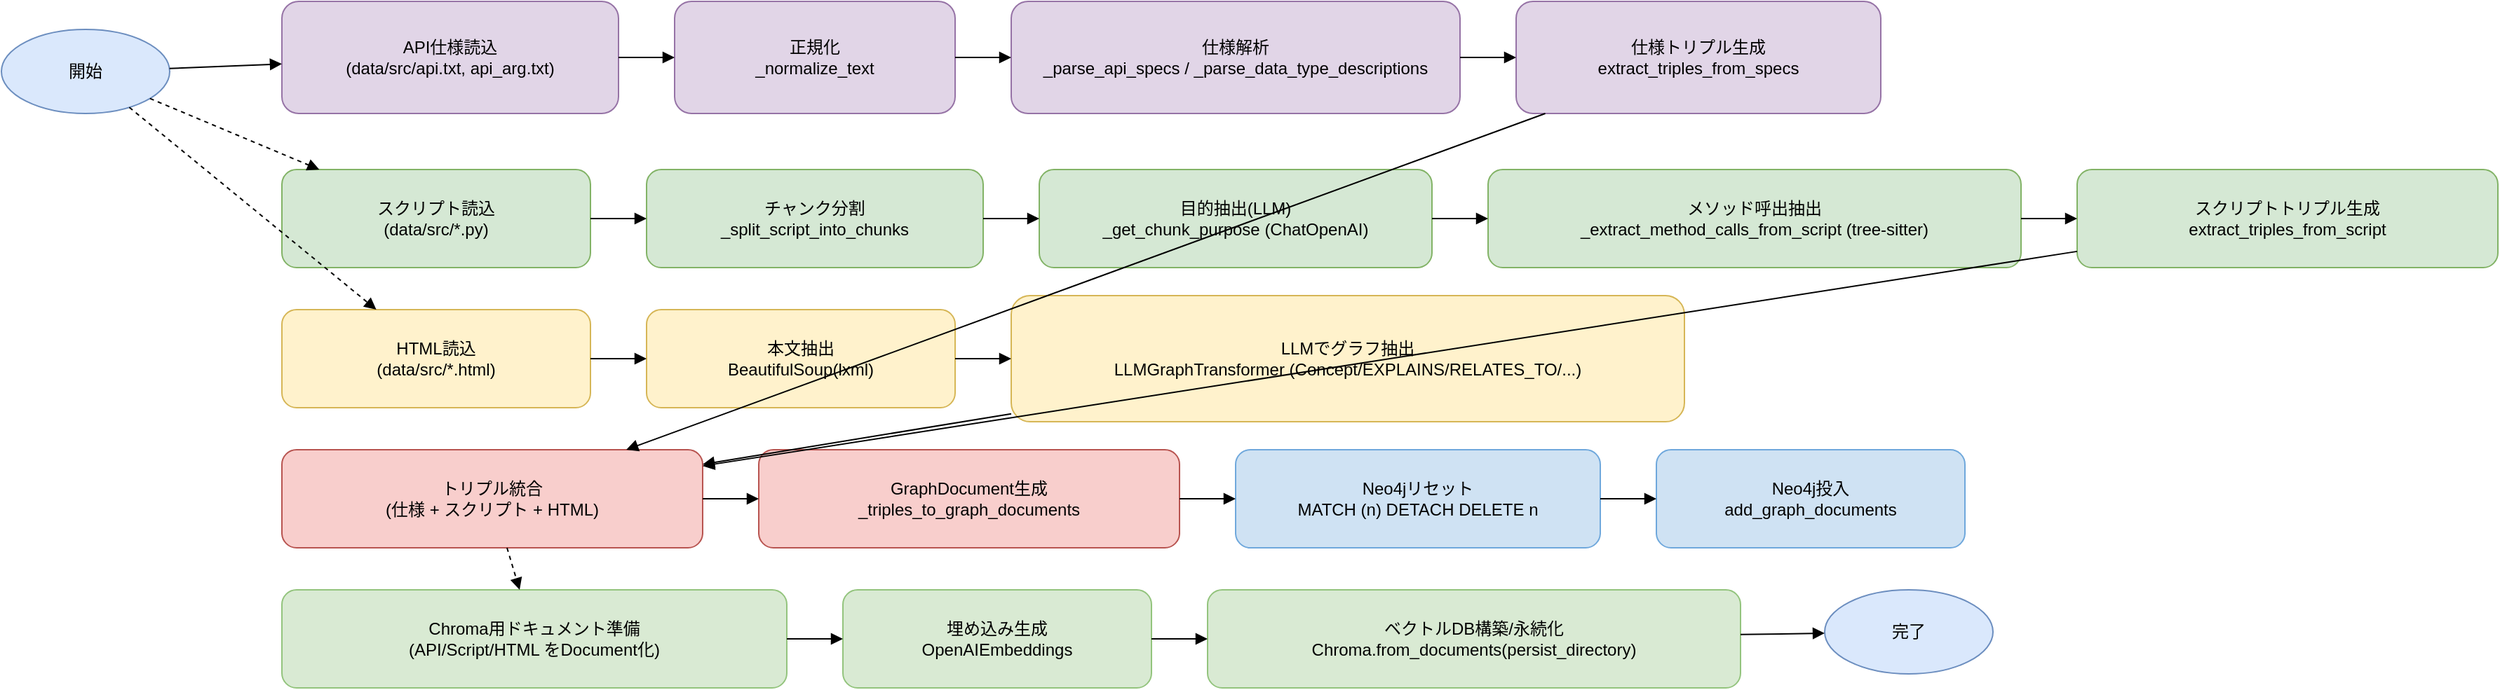 <mxfile version="24.7.9" type="device">
  <diagram id="ingest0924-workflow" name="ingest0924">
    <mxGraphModel dx="1200" dy="800" grid="1" gridSize="10" guides="1" tooltips="1" connect="1" arrows="1" fold="1" page="1" pageScale="1" pageWidth="1920" pageHeight="1080" math="0" shadow="0">
      <root>
        <mxCell id="0" />
        <mxCell id="1" parent="0" />

        <!-- Start -->
        <mxCell id="start" value="開始" style="ellipse;whiteSpace=wrap;html=1;fillColor=#dae8fc;strokeColor=#6c8ebf;" vertex="1" parent="1">
          <mxGeometry x="60" y="60" width="120" height="60" as="geometry" />
        </mxCell>

        <!-- Read API Specs -->
        <mxCell id="read_api" value="API仕様読込&#10;(data/src/api.txt, api_arg.txt)" style="rounded=1;whiteSpace=wrap;html=1;fillColor=#e1d5e7;strokeColor=#9673a6;" vertex="1" parent="1">
          <mxGeometry x="260" y="40" width="240" height="80" as="geometry" />
        </mxCell>
        <mxCell id="normalize_api" value="正規化&#10;_normalize_text" style="rounded=1;whiteSpace=wrap;html=1;fillColor=#e1d5e7;strokeColor=#9673a6;" vertex="1" parent="1">
          <mxGeometry x="540" y="40" width="200" height="80" as="geometry" />
        </mxCell>
        <mxCell id="parse_api" value="仕様解析&#10;_parse_api_specs / _parse_data_type_descriptions" style="rounded=1;whiteSpace=wrap;html=1;fillColor=#e1d5e7;strokeColor=#9673a6;" vertex="1" parent="1">
          <mxGeometry x="780" y="40" width="320" height="80" as="geometry" />
        </mxCell>
        <mxCell id="triples_api" value="仕様トリプル生成&#10;extract_triples_from_specs" style="rounded=1;whiteSpace=wrap;html=1;fillColor=#e1d5e7;strokeColor=#9673a6;" vertex="1" parent="1">
          <mxGeometry x="1140" y="40" width="260" height="80" as="geometry" />
        </mxCell>

        <!-- Read Script Examples -->
        <mxCell id="read_scripts" value="スクリプト読込&#10;(data/src/*.py)" style="rounded=1;whiteSpace=wrap;html=1;fillColor=#d5e8d4;strokeColor=#82b366;" vertex="1" parent="1">
          <mxGeometry x="260" y="160" width="220" height="70" as="geometry" />
        </mxCell>
        <mxCell id="chunk_scripts" value="チャンク分割&#10;_split_script_into_chunks" style="rounded=1;whiteSpace=wrap;html=1;fillColor=#d5e8d4;strokeColor=#82b366;" vertex="1" parent="1">
          <mxGeometry x="520" y="160" width="240" height="70" as="geometry" />
        </mxCell>
        <mxCell id="purpose_llm" value="目的抽出(LLM)&#10;_get_chunk_purpose (ChatOpenAI)" style="rounded=1;whiteSpace=wrap;html=1;fillColor=#d5e8d4;strokeColor=#82b366;" vertex="1" parent="1">
          <mxGeometry x="800" y="160" width="280" height="70" as="geometry" />
        </mxCell>
        <mxCell id="calls_treesitter" value="メソッド呼出抽出&#10;_extract_method_calls_from_script (tree-sitter)" style="rounded=1;whiteSpace=wrap;html=1;fillColor=#d5e8d4;strokeColor=#82b366;" vertex="1" parent="1">
          <mxGeometry x="1120" y="160" width="380" height="70" as="geometry" />
        </mxCell>
        <mxCell id="triples_script" value="スクリプトトリプル生成&#10;extract_triples_from_script" style="rounded=1;whiteSpace=wrap;html=1;fillColor=#d5e8d4;strokeColor=#82b366;" vertex="1" parent="1">
          <mxGeometry x="1540" y="160" width="300" height="70" as="geometry" />
        </mxCell>

        <!-- Read HTML Docs -->
        <mxCell id="read_html" value="HTML読込&#10;(data/src/*.html)" style="rounded=1;whiteSpace=wrap;html=1;fillColor=#fff2cc;strokeColor=#d6b656;" vertex="1" parent="1">
          <mxGeometry x="260" y="260" width="220" height="70" as="geometry" />
        </mxCell>
        <mxCell id="extract_text" value="本文抽出&#10;BeautifulSoup(lxml)" style="rounded=1;whiteSpace=wrap;html=1;fillColor=#fff2cc;strokeColor=#d6b656;" vertex="1" parent="1">
          <mxGeometry x="520" y="260" width="220" height="70" as="geometry" />
        </mxCell>
        <mxCell id="llm_graph" value="LLMでグラフ抽出&#10;LLMGraphTransformer (Concept/EXPLAINS/RELATES_TO/...)" style="rounded=1;whiteSpace=wrap;html=1;fillColor=#fff2cc;strokeColor=#d6b656;" vertex="1" parent="1">
          <mxGeometry x="780" y="250" width="480" height="90" as="geometry" />
        </mxCell>

        <!-- Integrate and Build GraphDocuments -->
        <mxCell id="integrate" value="トリプル統合&#10;(仕様 + スクリプト + HTML)" style="rounded=1;whiteSpace=wrap;html=1;fillColor=#f8cecc;strokeColor=#b85450;" vertex="1" parent="1">
          <mxGeometry x="260" y="360" width="300" height="70" as="geometry" />
        </mxCell>
        <mxCell id="gdocs" value="GraphDocument生成&#10;_triples_to_graph_documents" style="rounded=1;whiteSpace=wrap;html=1;fillColor=#f8cecc;strokeColor=#b85450;" vertex="1" parent="1">
          <mxGeometry x="600" y="360" width="300" height="70" as="geometry" />
        </mxCell>

        <!-- Neo4j Rebuild -->
        <mxCell id="neo4j_reset" value="Neo4jリセット&#10;MATCH (n) DETACH DELETE n" style="rounded=1;whiteSpace=wrap;html=1;fillColor=#cfe2f3;strokeColor=#6fa8dc;" vertex="1" parent="1">
          <mxGeometry x="940" y="360" width="260" height="70" as="geometry" />
        </mxCell>
        <mxCell id="neo4j_load" value="Neo4j投入&#10;add_graph_documents" style="rounded=1;whiteSpace=wrap;html=1;fillColor=#cfe2f3;strokeColor=#6fa8dc;" vertex="1" parent="1">
          <mxGeometry x="1240" y="360" width="220" height="70" as="geometry" />
        </mxCell>

        <!-- Chroma Build -->
        <mxCell id="prepare_docs" value="Chroma用ドキュメント準備&#10;(API/Script/HTML をDocument化)" style="rounded=1;whiteSpace=wrap;html=1;fillColor=#d9ead3;strokeColor=#93c47d;" vertex="1" parent="1">
          <mxGeometry x="260" y="460" width="360" height="70" as="geometry" />
        </mxCell>
        <mxCell id="embeddings" value="埋め込み生成&#10;OpenAIEmbeddings" style="rounded=1;whiteSpace=wrap;html=1;fillColor=#d9ead3;strokeColor=#93c47d;" vertex="1" parent="1">
          <mxGeometry x="660" y="460" width="220" height="70" as="geometry" />
        </mxCell>
        <mxCell id="chroma_build" value="ベクトルDB構築/永続化&#10;Chroma.from_documents(persist_directory)" style="rounded=1;whiteSpace=wrap;html=1;fillColor=#d9ead3;strokeColor=#93c47d;" vertex="1" parent="1">
          <mxGeometry x="920" y="460" width="380" height="70" as="geometry" />
        </mxCell>

        <!-- End -->
        <mxCell id="end" value="完了" style="ellipse;whiteSpace=wrap;html=1;fillColor=#dae8fc;strokeColor=#6c8ebf;" vertex="1" parent="1">
          <mxGeometry x="1360" y="460" width="120" height="60" as="geometry" />
        </mxCell>

        <!-- Edges -->
        <mxCell id="e_start_read_api" edge="1" source="start" target="read_api" style="endArrow=block;endFill=1;" parent="1">
          <mxGeometry relative="1" as="geometry" />
        </mxCell>
        <mxCell id="e_read_api_norm" edge="1" source="read_api" target="normalize_api" style="endArrow=block;endFill=1;" parent="1">
          <mxGeometry relative="1" as="geometry" />
        </mxCell>
        <mxCell id="e_norm_parse_api" edge="1" source="normalize_api" target="parse_api" style="endArrow=block;endFill=1;" parent="1">
          <mxGeometry relative="1" as="geometry" />
        </mxCell>
        <mxCell id="e_parse_api_triples_api" edge="1" source="parse_api" target="triples_api" style="endArrow=block;endFill=1;" parent="1">
          <mxGeometry relative="1" as="geometry" />
        </mxCell>

        <mxCell id="e_start_read_scripts" edge="1" source="start" target="read_scripts" style="endArrow=block;endFill=1;dashed=1;" parent="1">
          <mxGeometry relative="1" as="geometry" />
        </mxCell>
        <mxCell id="e_read_scripts_chunk" edge="1" source="read_scripts" target="chunk_scripts" style="endArrow=block;endFill=1;" parent="1">
          <mxGeometry relative="1" as="geometry" />
        </mxCell>
        <mxCell id="e_chunk_purpose" edge="1" source="chunk_scripts" target="purpose_llm" style="endArrow=block;endFill=1;" parent="1">
          <mxGeometry relative="1" as="geometry" />
        </mxCell>
        <mxCell id="e_purpose_calls" edge="1" source="purpose_llm" target="calls_treesitter" style="endArrow=block;endFill=1;" parent="1">
          <mxGeometry relative="1" as="geometry" />
        </mxCell>
        <mxCell id="e_calls_triples_script" edge="1" source="calls_treesitter" target="triples_script" style="endArrow=block;endFill=1;" parent="1">
          <mxGeometry relative="1" as="geometry" />
        </mxCell>

        <mxCell id="e_start_read_html" edge="1" source="start" target="read_html" style="endArrow=block;endFill=1;dashed=1;" parent="1">
          <mxGeometry relative="1" as="geometry" />
        </mxCell>
        <mxCell id="e_read_html_text" edge="1" source="read_html" target="extract_text" style="endArrow=block;endFill=1;" parent="1">
          <mxGeometry relative="1" as="geometry" />
        </mxCell>
        <mxCell id="e_text_llm_graph" edge="1" source="extract_text" target="llm_graph" style="endArrow=block;endFill=1;" parent="1">
          <mxGeometry relative="1" as="geometry" />
        </mxCell>

        <!-- Integration Paths -->
        <mxCell id="e_triples_api_integrate" edge="1" source="triples_api" target="integrate" style="endArrow=block;endFill=1;" parent="1">
          <mxGeometry relative="1" as="geometry" />
        </mxCell>
        <mxCell id="e_triples_script_integrate" edge="1" source="triples_script" target="integrate" style="endArrow=block;endFill=1;" parent="1">
          <mxGeometry relative="1" as="geometry" />
        </mxCell>
        <mxCell id="e_llm_graph_integrate" edge="1" source="llm_graph" target="integrate" style="endArrow=block;endFill=1;" parent="1">
          <mxGeometry relative="1" as="geometry" />
        </mxCell>

        <!-- Build Graph, Neo4j, Chroma -->
        <mxCell id="e_integrate_gdocs" edge="1" source="integrate" target="gdocs" style="endArrow=block;endFill=1;" parent="1">
          <mxGeometry relative="1" as="geometry" />
        </mxCell>
        <mxCell id="e_gdocs_reset" edge="1" source="gdocs" target="neo4j_reset" style="endArrow=block;endFill=1;" parent="1">
          <mxGeometry relative="1" as="geometry" />
        </mxCell>
        <mxCell id="e_reset_load" edge="1" source="neo4j_reset" target="neo4j_load" style="endArrow=block;endFill=1;" parent="1">
          <mxGeometry relative="1" as="geometry" />
        </mxCell>

        <mxCell id="e_integrate_prepare_docs" edge="1" source="integrate" target="prepare_docs" style="endArrow=block;endFill=1;dashed=1;" parent="1">
          <mxGeometry relative="1" as="geometry" />
        </mxCell>
        <mxCell id="e_prepare_docs_embeddings" edge="1" source="prepare_docs" target="embeddings" style="endArrow=block;endFill=1;" parent="1">
          <mxGeometry relative="1" as="geometry" />
        </mxCell>
        <mxCell id="e_embeddings_chroma" edge="1" source="embeddings" target="chroma_build" style="endArrow=block;endFill=1;" parent="1">
          <mxGeometry relative="1" as="geometry" />
        </mxCell>
        <mxCell id="e_chroma_end" edge="1" source="chroma_build" target="end" style="endArrow=block;endFill=1;" parent="1">
          <mxGeometry relative="1" as="geometry" />
        </mxCell>
      </root>
    </mxGraphModel>
  </diagram>
  </mxfile>


